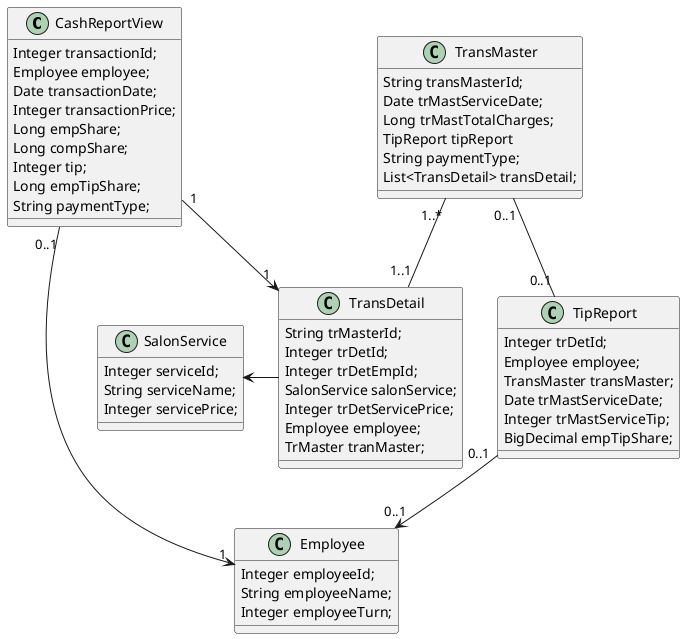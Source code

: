 @startuml

class CashReportView {
     Integer transactionId;
    Employee employee;
     Date transactionDate;
     Integer transactionPrice;
     Long empShare;
     Long compShare;
     Integer tip;
     Long empTipShare;
     String paymentType;
}

 class Employee {
     Integer employeeId;
     String employeeName;
     Integer employeeTurn;
}

class SalonService {
     Integer serviceId;
     String serviceName;
     Integer servicePrice;
}

class TransDetail {
     String trMasterId;
     Integer trDetId;
     Integer trDetEmpId;
     SalonService salonService;
     Integer trDetServicePrice;
     Employee employee;
     TrMaster tranMaster;
}

 class TipReport {
     Integer trDetId;
     Employee employee;
     TransMaster transMaster;
     Date trMastServiceDate;
     Integer trMastServiceTip;
     BigDecimal empTipShare;
}

class TransMaster {
    String transMasterId;
    Date trMastServiceDate;
    Long trMastTotalCharges;
    TipReport tipReport
    String paymentType;
    List<TransDetail> transDetail;
}

TransMaster "1..*" -- "1..1" TransDetail
TipReport "0..1" --> "0..1" Employee
CashReportView "0..1" --> "1" Employee
TransDetail -left-> SalonService
CashReportView "1"  --> "1" TransDetail
TransMaster "0..1" -- "0..1" TipReport


@enduml